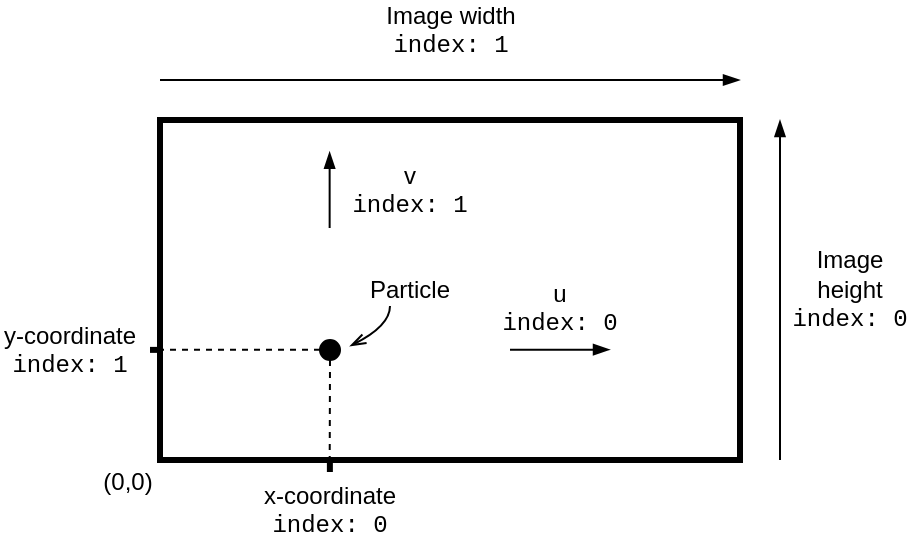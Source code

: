 <mxfile version="24.7.17">
  <diagram name="Page-1" id="CSKvj9ZxhTuxwcwGOilD">
    <mxGraphModel dx="819" dy="454" grid="1" gridSize="10" guides="1" tooltips="1" connect="1" arrows="1" fold="1" page="1" pageScale="1" pageWidth="850" pageHeight="1100" math="0" shadow="0">
      <root>
        <mxCell id="0" />
        <mxCell id="1" parent="0" />
        <mxCell id="lGPp_noDYYtTpUQ_1Vge-1" value="" style="rounded=0;whiteSpace=wrap;html=1;strokeWidth=3;" parent="1" vertex="1">
          <mxGeometry x="210" y="200" width="290" height="170" as="geometry" />
        </mxCell>
        <mxCell id="lGPp_noDYYtTpUQ_1Vge-2" value="" style="endArrow=blockThin;html=1;rounded=0;endFill=1;startArrow=none;startFill=0;" parent="1" edge="1">
          <mxGeometry width="50" height="50" relative="1" as="geometry">
            <mxPoint x="520" y="370" as="sourcePoint" />
            <mxPoint x="520" y="200" as="targetPoint" />
          </mxGeometry>
        </mxCell>
        <mxCell id="lGPp_noDYYtTpUQ_1Vge-3" value="" style="endArrow=blockThin;html=1;rounded=0;endFill=1;startArrow=none;startFill=0;" parent="1" edge="1">
          <mxGeometry width="50" height="50" relative="1" as="geometry">
            <mxPoint x="210" y="180" as="sourcePoint" />
            <mxPoint x="500" y="180" as="targetPoint" />
          </mxGeometry>
        </mxCell>
        <mxCell id="lGPp_noDYYtTpUQ_1Vge-4" value="Image&lt;div&gt;height&lt;div&gt;&lt;font face=&quot;Courier New&quot;&gt;index: 0&lt;/font&gt;&lt;/div&gt;&lt;/div&gt;" style="text;html=1;align=center;verticalAlign=middle;whiteSpace=wrap;rounded=0;" parent="1" vertex="1">
          <mxGeometry x="520" y="255" width="70" height="60" as="geometry" />
        </mxCell>
        <mxCell id="lGPp_noDYYtTpUQ_1Vge-5" value="Image width &lt;font face=&quot;Courier New&quot;&gt;index: 1&lt;/font&gt;" style="text;html=1;align=center;verticalAlign=middle;whiteSpace=wrap;rounded=0;" parent="1" vertex="1">
          <mxGeometry x="307.5" y="140" width="95" height="30" as="geometry" />
        </mxCell>
        <mxCell id="lGPp_noDYYtTpUQ_1Vge-6" value="u&lt;div&gt;&lt;font face=&quot;Courier New&quot;&gt;index: 0&lt;/font&gt;&lt;/div&gt;" style="text;html=1;align=center;verticalAlign=middle;whiteSpace=wrap;rounded=0;" parent="1" vertex="1">
          <mxGeometry x="380" y="279" width="60" height="30" as="geometry" />
        </mxCell>
        <mxCell id="lGPp_noDYYtTpUQ_1Vge-7" value="v&lt;div&gt;&lt;font face=&quot;Courier New&quot;&gt;index: 1&lt;/font&gt;&lt;/div&gt;" style="text;html=1;align=center;verticalAlign=middle;whiteSpace=wrap;rounded=0;" parent="1" vertex="1">
          <mxGeometry x="300" y="219.94" width="70" height="30" as="geometry" />
        </mxCell>
        <mxCell id="lGPp_noDYYtTpUQ_1Vge-9" value="" style="endArrow=blockThin;html=1;rounded=0;endFill=1;" parent="1" edge="1">
          <mxGeometry width="50" height="50" relative="1" as="geometry">
            <mxPoint x="294.82" y="254.01" as="sourcePoint" />
            <mxPoint x="294.82" y="215.88" as="targetPoint" />
          </mxGeometry>
        </mxCell>
        <mxCell id="lGPp_noDYYtTpUQ_1Vge-10" value="" style="endArrow=blockThin;html=1;rounded=0;endFill=1;" parent="1" edge="1">
          <mxGeometry width="50" height="50" relative="1" as="geometry">
            <mxPoint x="385" y="314.82" as="sourcePoint" />
            <mxPoint x="435" y="314.82" as="targetPoint" />
          </mxGeometry>
        </mxCell>
        <mxCell id="lGPp_noDYYtTpUQ_1Vge-11" value="x-coordinate&lt;div&gt;&lt;font face=&quot;Courier New&quot;&gt;index: 0&lt;/font&gt;&lt;/div&gt;" style="text;html=1;align=center;verticalAlign=middle;whiteSpace=wrap;rounded=0;" parent="1" vertex="1">
          <mxGeometry x="260" y="380" width="70" height="30" as="geometry" />
        </mxCell>
        <mxCell id="lGPp_noDYYtTpUQ_1Vge-12" value="y-coordinate&lt;div&gt;&lt;font face=&quot;Courier New&quot;&gt;index: 1&lt;/font&gt;&lt;/div&gt;" style="text;html=1;align=center;verticalAlign=middle;whiteSpace=wrap;rounded=0;" parent="1" vertex="1">
          <mxGeometry x="130" y="300" width="70" height="30" as="geometry" />
        </mxCell>
        <mxCell id="lGPp_noDYYtTpUQ_1Vge-13" value="" style="ellipse;whiteSpace=wrap;html=1;fillColor=#000000;" parent="1" vertex="1">
          <mxGeometry x="290" y="310" width="10" height="10" as="geometry" />
        </mxCell>
        <mxCell id="lGPp_noDYYtTpUQ_1Vge-16" value="" style="endArrow=none;html=1;rounded=0;dashed=1;" parent="1" edge="1">
          <mxGeometry width="50" height="50" relative="1" as="geometry">
            <mxPoint x="290" y="314.85" as="sourcePoint" />
            <mxPoint x="210" y="314.85" as="targetPoint" />
          </mxGeometry>
        </mxCell>
        <mxCell id="lGPp_noDYYtTpUQ_1Vge-17" value="" style="endArrow=none;html=1;rounded=0;dashed=1;" parent="1" edge="1">
          <mxGeometry width="50" height="50" relative="1" as="geometry">
            <mxPoint x="295" y="320" as="sourcePoint" />
            <mxPoint x="294.85" y="370" as="targetPoint" />
          </mxGeometry>
        </mxCell>
        <mxCell id="9MnRX8hT36tKWASnIM4o-2" value="" style="curved=1;endArrow=openThin;html=1;rounded=0;endFill=0;" edge="1" parent="1">
          <mxGeometry width="50" height="50" relative="1" as="geometry">
            <mxPoint x="325" y="293" as="sourcePoint" />
            <mxPoint x="305" y="313" as="targetPoint" />
            <Array as="points">
              <mxPoint x="325" y="303" />
            </Array>
          </mxGeometry>
        </mxCell>
        <mxCell id="9MnRX8hT36tKWASnIM4o-3" value="Particle" style="text;html=1;align=center;verticalAlign=middle;whiteSpace=wrap;rounded=0;" vertex="1" parent="1">
          <mxGeometry x="300" y="270" width="70" height="30" as="geometry" />
        </mxCell>
        <mxCell id="9MnRX8hT36tKWASnIM4o-5" value="" style="endArrow=none;html=1;rounded=0;strokeWidth=3;" edge="1" parent="1">
          <mxGeometry width="50" height="50" relative="1" as="geometry">
            <mxPoint x="294.94" y="376" as="sourcePoint" />
            <mxPoint x="294.94" y="370" as="targetPoint" />
          </mxGeometry>
        </mxCell>
        <mxCell id="9MnRX8hT36tKWASnIM4o-6" value="" style="endArrow=none;html=1;rounded=0;strokeWidth=3;" edge="1" parent="1">
          <mxGeometry width="50" height="50" relative="1" as="geometry">
            <mxPoint x="205" y="314.94" as="sourcePoint" />
            <mxPoint x="210" y="314.94" as="targetPoint" />
          </mxGeometry>
        </mxCell>
        <mxCell id="9MnRX8hT36tKWASnIM4o-7" value="(0,0)" style="text;html=1;align=center;verticalAlign=middle;whiteSpace=wrap;rounded=0;" vertex="1" parent="1">
          <mxGeometry x="174" y="366" width="40" height="30" as="geometry" />
        </mxCell>
      </root>
    </mxGraphModel>
  </diagram>
</mxfile>
